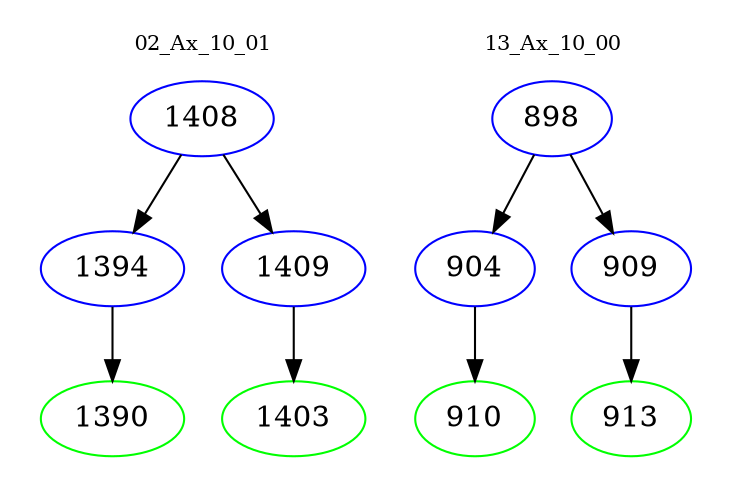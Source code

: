 digraph{
subgraph cluster_0 {
color = white
label = "02_Ax_10_01";
fontsize=10;
T0_1408 [label="1408", color="blue"]
T0_1408 -> T0_1394 [color="black"]
T0_1394 [label="1394", color="blue"]
T0_1394 -> T0_1390 [color="black"]
T0_1390 [label="1390", color="green"]
T0_1408 -> T0_1409 [color="black"]
T0_1409 [label="1409", color="blue"]
T0_1409 -> T0_1403 [color="black"]
T0_1403 [label="1403", color="green"]
}
subgraph cluster_1 {
color = white
label = "13_Ax_10_00";
fontsize=10;
T1_898 [label="898", color="blue"]
T1_898 -> T1_904 [color="black"]
T1_904 [label="904", color="blue"]
T1_904 -> T1_910 [color="black"]
T1_910 [label="910", color="green"]
T1_898 -> T1_909 [color="black"]
T1_909 [label="909", color="blue"]
T1_909 -> T1_913 [color="black"]
T1_913 [label="913", color="green"]
}
}

